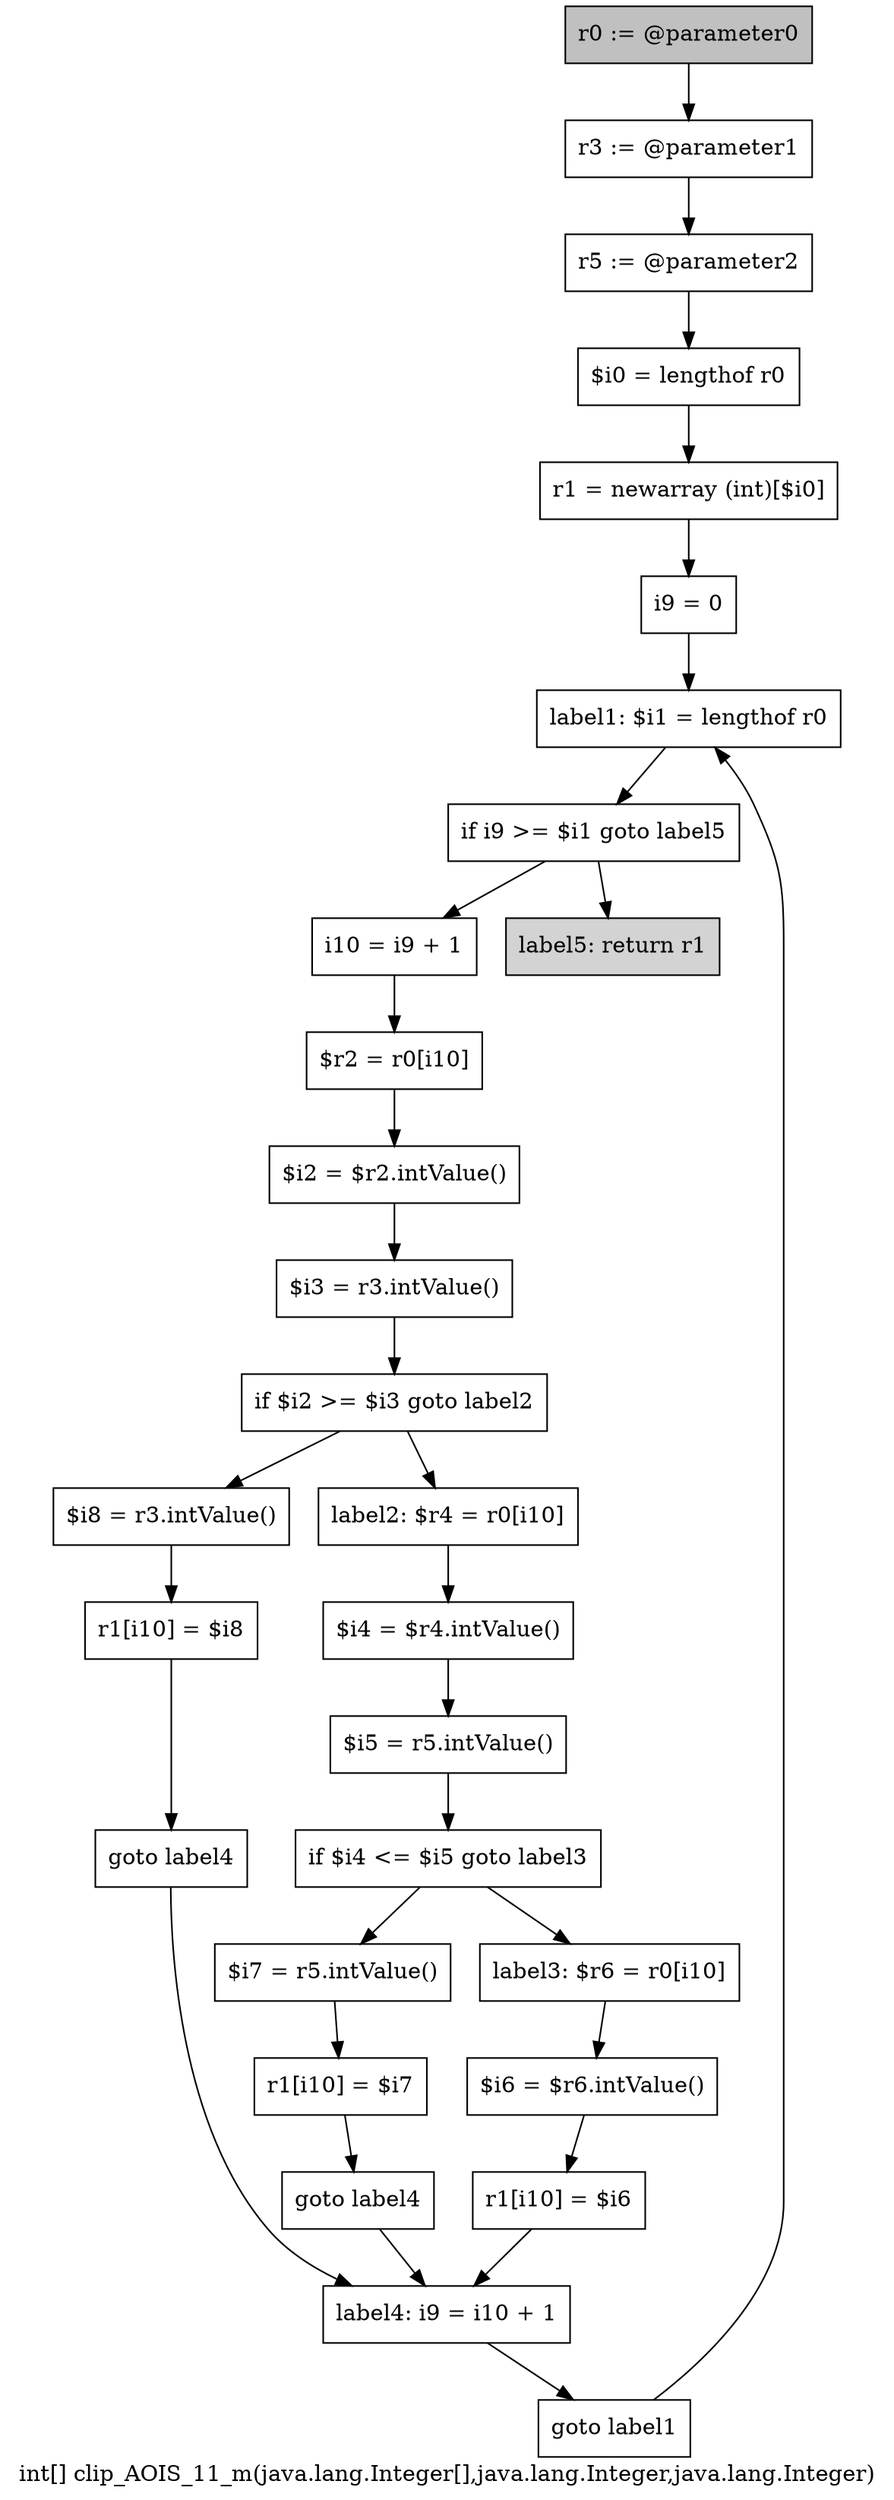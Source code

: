 digraph "int[] clip_AOIS_11_m(java.lang.Integer[],java.lang.Integer,java.lang.Integer)" {
    label="int[] clip_AOIS_11_m(java.lang.Integer[],java.lang.Integer,java.lang.Integer)";
    node [shape=box];
    "0" [style=filled,fillcolor=gray,label="r0 := @parameter0",];
    "1" [label="r3 := @parameter1",];
    "0"->"1";
    "2" [label="r5 := @parameter2",];
    "1"->"2";
    "3" [label="$i0 = lengthof r0",];
    "2"->"3";
    "4" [label="r1 = newarray (int)[$i0]",];
    "3"->"4";
    "5" [label="i9 = 0",];
    "4"->"5";
    "6" [label="label1: $i1 = lengthof r0",];
    "5"->"6";
    "7" [label="if i9 >= $i1 goto label5",];
    "6"->"7";
    "8" [label="i10 = i9 + 1",];
    "7"->"8";
    "28" [style=filled,fillcolor=lightgray,label="label5: return r1",];
    "7"->"28";
    "9" [label="$r2 = r0[i10]",];
    "8"->"9";
    "10" [label="$i2 = $r2.intValue()",];
    "9"->"10";
    "11" [label="$i3 = r3.intValue()",];
    "10"->"11";
    "12" [label="if $i2 >= $i3 goto label2",];
    "11"->"12";
    "13" [label="$i8 = r3.intValue()",];
    "12"->"13";
    "16" [label="label2: $r4 = r0[i10]",];
    "12"->"16";
    "14" [label="r1[i10] = $i8",];
    "13"->"14";
    "15" [label="goto label4",];
    "14"->"15";
    "26" [label="label4: i9 = i10 + 1",];
    "15"->"26";
    "17" [label="$i4 = $r4.intValue()",];
    "16"->"17";
    "18" [label="$i5 = r5.intValue()",];
    "17"->"18";
    "19" [label="if $i4 <= $i5 goto label3",];
    "18"->"19";
    "20" [label="$i7 = r5.intValue()",];
    "19"->"20";
    "23" [label="label3: $r6 = r0[i10]",];
    "19"->"23";
    "21" [label="r1[i10] = $i7",];
    "20"->"21";
    "22" [label="goto label4",];
    "21"->"22";
    "22"->"26";
    "24" [label="$i6 = $r6.intValue()",];
    "23"->"24";
    "25" [label="r1[i10] = $i6",];
    "24"->"25";
    "25"->"26";
    "27" [label="goto label1",];
    "26"->"27";
    "27"->"6";
}
